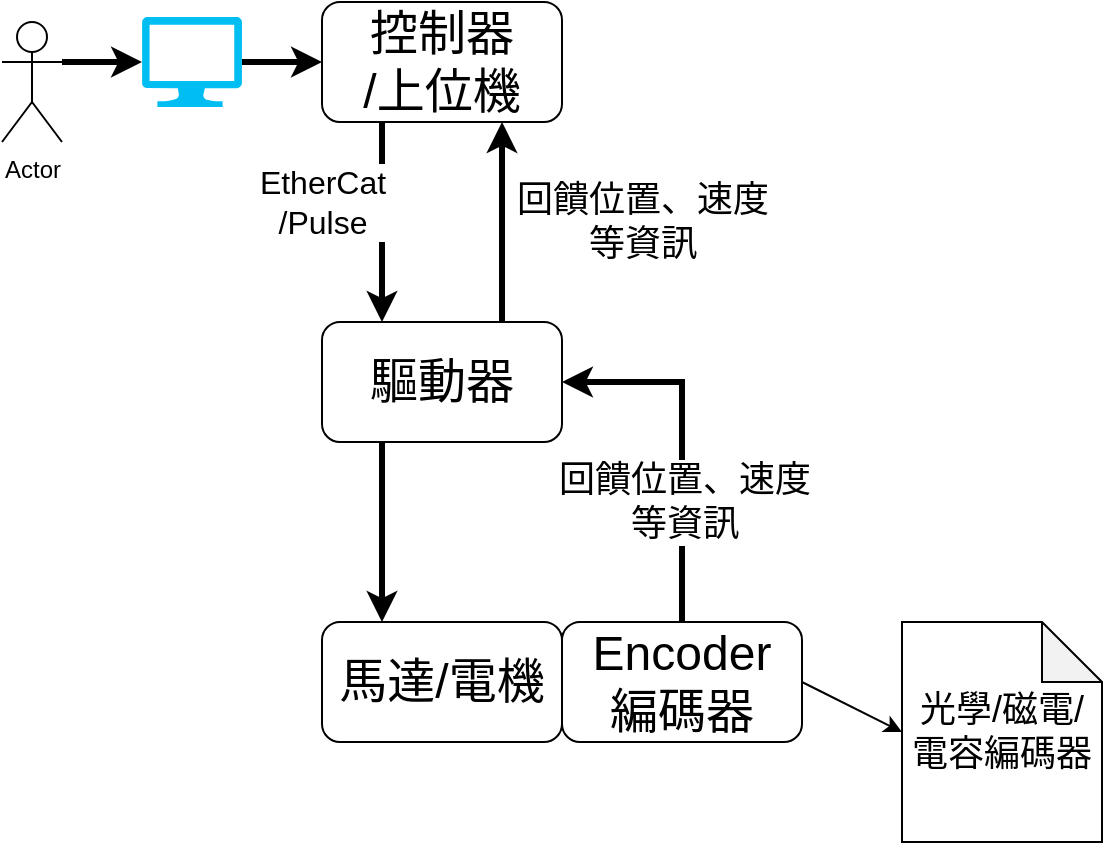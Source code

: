 <mxfile version="24.3.1" type="github">
  <diagram name="第 1 页" id="O6Px1F-Q0kdx2llOO8A1">
    <mxGraphModel dx="1434" dy="756" grid="1" gridSize="10" guides="1" tooltips="1" connect="1" arrows="1" fold="1" page="1" pageScale="1" pageWidth="827" pageHeight="1169" math="0" shadow="0">
      <root>
        <mxCell id="0" />
        <mxCell id="1" parent="0" />
        <mxCell id="fKm0TlUFM36616kuR0w7-1" value="Actor" style="shape=umlActor;verticalLabelPosition=bottom;verticalAlign=top;html=1;outlineConnect=0;" vertex="1" parent="1">
          <mxGeometry x="120" y="200" width="30" height="60" as="geometry" />
        </mxCell>
        <mxCell id="fKm0TlUFM36616kuR0w7-2" value="控制器&lt;div&gt;/上位機&lt;/div&gt;" style="rounded=1;whiteSpace=wrap;html=1;fontSize=24;" vertex="1" parent="1">
          <mxGeometry x="280" y="190" width="120" height="60" as="geometry" />
        </mxCell>
        <mxCell id="fKm0TlUFM36616kuR0w7-3" value="驅動器" style="rounded=1;whiteSpace=wrap;html=1;fontSize=24;" vertex="1" parent="1">
          <mxGeometry x="280" y="350" width="120" height="60" as="geometry" />
        </mxCell>
        <mxCell id="fKm0TlUFM36616kuR0w7-4" value="馬達/電機" style="rounded=1;whiteSpace=wrap;html=1;fontSize=24;" vertex="1" parent="1">
          <mxGeometry x="280" y="500" width="120" height="60" as="geometry" />
        </mxCell>
        <mxCell id="fKm0TlUFM36616kuR0w7-5" value="Encoder&lt;div style=&quot;font-size: 24px;&quot;&gt;編碼器&lt;/div&gt;" style="rounded=1;whiteSpace=wrap;html=1;fontSize=24;" vertex="1" parent="1">
          <mxGeometry x="400" y="500" width="120" height="60" as="geometry" />
        </mxCell>
        <mxCell id="fKm0TlUFM36616kuR0w7-6" value="" style="endArrow=classic;html=1;rounded=0;exitX=0.5;exitY=0;exitDx=0;exitDy=0;entryX=1;entryY=0.5;entryDx=0;entryDy=0;strokeWidth=3;" edge="1" parent="1" source="fKm0TlUFM36616kuR0w7-5" target="fKm0TlUFM36616kuR0w7-3">
          <mxGeometry width="50" height="50" relative="1" as="geometry">
            <mxPoint x="390" y="410" as="sourcePoint" />
            <mxPoint x="440" y="360" as="targetPoint" />
            <Array as="points">
              <mxPoint x="460" y="380" />
            </Array>
          </mxGeometry>
        </mxCell>
        <mxCell id="fKm0TlUFM36616kuR0w7-11" value="回饋位置、速度&lt;div style=&quot;font-size: 18px;&quot;&gt;等資訊&lt;/div&gt;" style="edgeLabel;html=1;align=center;verticalAlign=middle;resizable=0;points=[];fontSize=18;" vertex="1" connectable="0" parent="fKm0TlUFM36616kuR0w7-6">
          <mxGeometry x="-0.333" y="-1" relative="1" as="geometry">
            <mxPoint as="offset" />
          </mxGeometry>
        </mxCell>
        <mxCell id="fKm0TlUFM36616kuR0w7-7" value="" style="endArrow=classic;html=1;rounded=0;exitX=0.25;exitY=1;exitDx=0;exitDy=0;entryX=0.25;entryY=0;entryDx=0;entryDy=0;strokeWidth=3;" edge="1" parent="1" source="fKm0TlUFM36616kuR0w7-2" target="fKm0TlUFM36616kuR0w7-3">
          <mxGeometry width="50" height="50" relative="1" as="geometry">
            <mxPoint x="390" y="410" as="sourcePoint" />
            <mxPoint x="440" y="360" as="targetPoint" />
          </mxGeometry>
        </mxCell>
        <mxCell id="fKm0TlUFM36616kuR0w7-20" value="&lt;font style=&quot;font-size: 16px;&quot;&gt;EtherCat&lt;/font&gt;&lt;div style=&quot;font-size: 16px;&quot;&gt;&lt;font style=&quot;font-size: 16px;&quot;&gt;/Pulse&lt;/font&gt;&lt;/div&gt;" style="edgeLabel;html=1;align=center;verticalAlign=middle;resizable=0;points=[];" vertex="1" connectable="0" parent="fKm0TlUFM36616kuR0w7-7">
          <mxGeometry x="-0.3" y="3" relative="1" as="geometry">
            <mxPoint x="-33" y="5" as="offset" />
          </mxGeometry>
        </mxCell>
        <mxCell id="fKm0TlUFM36616kuR0w7-8" value="" style="endArrow=classic;html=1;rounded=0;exitX=0.25;exitY=1;exitDx=0;exitDy=0;entryX=0.25;entryY=0;entryDx=0;entryDy=0;strokeWidth=3;" edge="1" parent="1" source="fKm0TlUFM36616kuR0w7-3" target="fKm0TlUFM36616kuR0w7-4">
          <mxGeometry width="50" height="50" relative="1" as="geometry">
            <mxPoint x="390" y="410" as="sourcePoint" />
            <mxPoint x="440" y="360" as="targetPoint" />
          </mxGeometry>
        </mxCell>
        <mxCell id="fKm0TlUFM36616kuR0w7-10" value="" style="endArrow=classic;html=1;rounded=0;entryX=0.75;entryY=1;entryDx=0;entryDy=0;exitX=0.75;exitY=0;exitDx=0;exitDy=0;strokeWidth=3;" edge="1" parent="1" source="fKm0TlUFM36616kuR0w7-3" target="fKm0TlUFM36616kuR0w7-2">
          <mxGeometry width="50" height="50" relative="1" as="geometry">
            <mxPoint x="390" y="410" as="sourcePoint" />
            <mxPoint x="440" y="360" as="targetPoint" />
          </mxGeometry>
        </mxCell>
        <mxCell id="fKm0TlUFM36616kuR0w7-15" value="&lt;span style=&quot;font-size: 18px;&quot;&gt;回饋位置、速度&lt;/span&gt;&lt;div style=&quot;font-size: 18px;&quot;&gt;等資訊&lt;/div&gt;" style="edgeLabel;html=1;align=center;verticalAlign=middle;resizable=0;points=[];" vertex="1" connectable="0" parent="fKm0TlUFM36616kuR0w7-10">
          <mxGeometry x="-0.28" y="-1" relative="1" as="geometry">
            <mxPoint x="69" y="-14" as="offset" />
          </mxGeometry>
        </mxCell>
        <mxCell id="fKm0TlUFM36616kuR0w7-19" value="" style="endArrow=classic;html=1;rounded=0;exitX=1;exitY=0.333;exitDx=0;exitDy=0;entryX=0;entryY=0.5;entryDx=0;entryDy=0;strokeWidth=3;exitPerimeter=0;entryPerimeter=0;" edge="1" parent="1" source="fKm0TlUFM36616kuR0w7-1" target="fKm0TlUFM36616kuR0w7-25">
          <mxGeometry width="50" height="50" relative="1" as="geometry">
            <mxPoint x="320" y="420" as="sourcePoint" />
            <mxPoint x="320" y="510" as="targetPoint" />
          </mxGeometry>
        </mxCell>
        <mxCell id="fKm0TlUFM36616kuR0w7-21" value="&lt;font style=&quot;font-size: 18px;&quot;&gt;光學/&lt;/font&gt;&lt;span data-darkreader-inline-color=&quot;&quot; data-darkreader-inline-bgcolor=&quot;&quot; style=&quot;font-size: 18px; background-color: initial; color: rgb(0, 0, 0); --darkreader-inline-bgcolor: initial; --darkreader-inline-color: #e8e6e3;&quot;&gt;磁電/電容編碼器&lt;/span&gt;" style="shape=note;whiteSpace=wrap;html=1;backgroundOutline=1;darkOpacity=0.05;" vertex="1" parent="1">
          <mxGeometry x="570" y="500" width="100" height="110" as="geometry" />
        </mxCell>
        <mxCell id="fKm0TlUFM36616kuR0w7-24" value="" style="endArrow=classic;html=1;rounded=0;exitX=1;exitY=0.5;exitDx=0;exitDy=0;entryX=0;entryY=0.5;entryDx=0;entryDy=0;entryPerimeter=0;" edge="1" parent="1" source="fKm0TlUFM36616kuR0w7-5" target="fKm0TlUFM36616kuR0w7-21">
          <mxGeometry width="50" height="50" relative="1" as="geometry">
            <mxPoint x="390" y="400" as="sourcePoint" />
            <mxPoint x="440" y="350" as="targetPoint" />
          </mxGeometry>
        </mxCell>
        <mxCell id="fKm0TlUFM36616kuR0w7-25" value="" style="verticalLabelPosition=bottom;html=1;verticalAlign=top;align=center;strokeColor=none;fillColor=#00BEF2;shape=mxgraph.azure.computer;pointerEvents=1;" vertex="1" parent="1">
          <mxGeometry x="190" y="197.5" width="50" height="45" as="geometry" />
        </mxCell>
        <mxCell id="fKm0TlUFM36616kuR0w7-26" value="" style="endArrow=classic;html=1;rounded=0;exitX=1;exitY=0.5;exitDx=0;exitDy=0;entryX=0;entryY=0.5;entryDx=0;entryDy=0;strokeWidth=3;exitPerimeter=0;" edge="1" parent="1" source="fKm0TlUFM36616kuR0w7-25" target="fKm0TlUFM36616kuR0w7-2">
          <mxGeometry width="50" height="50" relative="1" as="geometry">
            <mxPoint x="160" y="230" as="sourcePoint" />
            <mxPoint x="200" y="230" as="targetPoint" />
          </mxGeometry>
        </mxCell>
      </root>
    </mxGraphModel>
  </diagram>
</mxfile>
